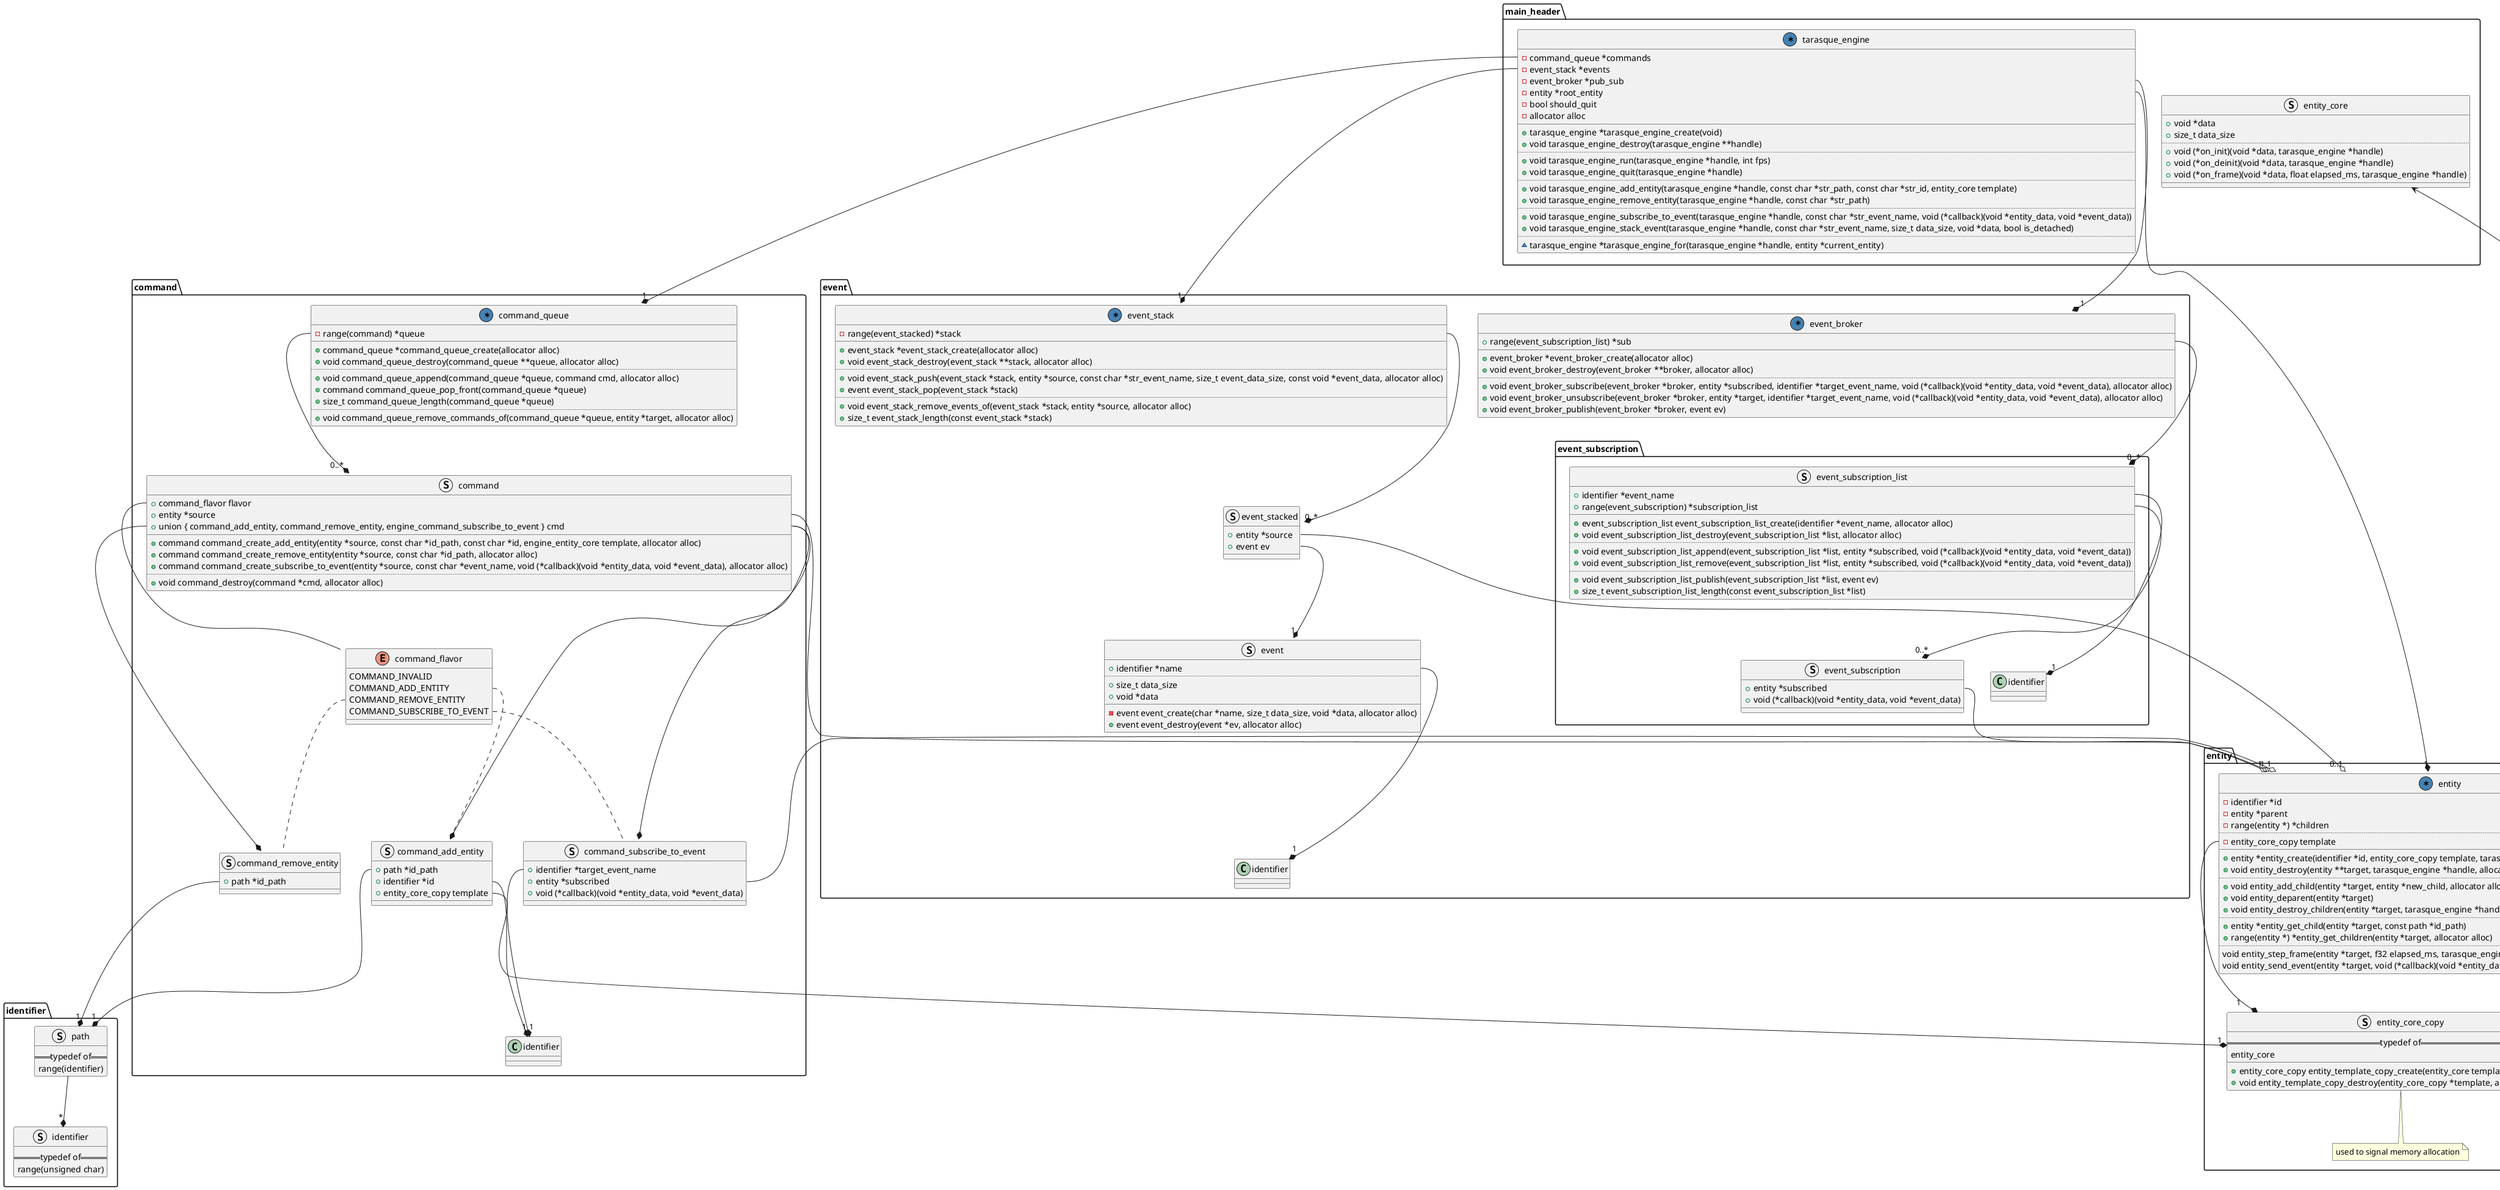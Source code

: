 @startuml full design

' ------------------------------------------------------------------------------
' ------------------------------------------------------------------------------

package main_header {
    struct engine_entity_core as "entity_core" {
        + void *data
        + size_t data_size
        ..
        + {field} void (*on_init)(void *data, tarasque_engine *handle)
        + {field} void (*on_deinit)(void *data, tarasque_engine *handle)
        + {field} void (*on_frame)(void *data, float elapsed_ms, tarasque_engine *handle)
        __
    }
}

' ------------------------------------------------------------------------------
' ------------------------------------------------------------------------------

package identifier {

    struct identifier {
        == typedef of ==
        {field} range(unsigned char)
    }

    struct path {
        == typedef of ==
        {field} range(identifier)
    }
    path --* "*" identifier

}

' ------------------------------------------------------------------------------
' ------------------------------------------------------------------------------

package entity {
    struct engine_entity_core_copy as "entity_core_copy"  {
        == typedef of ==
        entity_core
        __
        + entity_core_copy entity_template_copy_create(entity_core template, allocator alloc)
        + void entity_template_copy_destroy(entity_core_copy *template, allocator alloc)
    }
    note bottom of engine_entity_core_copy : used to signal memory allocation
    engine_entity_core_copy <--> engine_entity_core

    ' ------------------------------------------------------------------------------

    struct engine_entity as "entity" << (*, SteelBlue) >> {
        - identifier *id
        - entity *parent
        - {field} range(entity *) *children
        ..
        - entity_core_copy template
        __
        + entity *entity_create(identifier *id, entity_core_copy template, tarasque_engine *handle, allocator alloc)
        + void entity_destroy(entity **target, tarasque_engine *handle, allocator alloc)
        ..
        + void entity_add_child(entity *target, entity *new_child, allocator alloc)
        + void entity_deparent(entity *target)
        + void entity_destroy_children(entity *target, tarasque_engine *handle, allocator alloc)
        ..
        + entity *entity_get_child(entity *target, const path *id_path)
        + range(entity *) *entity_get_children(entity *target, allocator alloc)
        ..
        void entity_step_frame(entity *target, f32 elapsed_ms, tarasque_engine *handle)
        void entity_send_event(entity *target, void (*callback)(void *entity_data, void *event_data), void *event_data)
    }
    engine_entity::template --* "1" engine_entity_core_copy
    engine_entity::id --* "1" identifier
}

' ------------------------------------------------------------------------------
' ------------------------------------------------------------------------------

package command {

    struct engine_command_add_entity as "command_add_entity" {
        + path *id_path
        + identifier *id
        + entity_core_copy template
    }
    engine_command_add_entity::template --* "1" engine_entity_core_copy
    engine_command_add_entity::id_path --* "1" path
    engine_command_add_entity::id --* "1" identifier

    ' ------------------------------------------------------------------------------

    struct engine_command_remove_entity as "command_remove_entity" {
        + path *id_path
    }
    engine_command_remove_entity::id_path --* "1" path

    ' ------------------------------------------------------------------------------

    struct engine_command_subscribe_to_event as "command_subscribe_to_event" {
        + identifier *target_event_name
        + entity *subscribed
        + {field} void (*callback)(void *entity_data, void *event_data)
    }
    engine_command_subscribe_to_event::target_event_name --* "1" identifier
    engine_command_subscribe_to_event::subscribed --o "1" engine_entity

    ' ------------------------------------------------------------------------------

    enum engine_command_flavor as "command_flavor" {
        COMMAND_INVALID
        COMMAND_ADD_ENTITY
        COMMAND_REMOVE_ENTITY
        COMMAND_SUBSCRIBE_TO_EVENT
    }
    engine_command_flavor::ADD_ENTITY .. engine_command_add_entity
    engine_command_flavor::REMOVE_ENTITY .. engine_command_remove_entity
    engine_command_flavor::SUBSCRIBE_TO_EVENT .. engine_command_subscribe_to_event

    ' ------------------------------------------------------------------------------

    struct engine_command as "command" {
        + command_flavor flavor
        + entity *source
        + union { command_add_entity, command_remove_entity, engine_command_subscribe_to_event } cmd
        __
        + command command_create_add_entity(entity *source, const char *id_path, const char *id, engine_entity_core template, allocator alloc)
        + command command_create_remove_entity(entity *source, const char *id_path, allocator alloc)
        + command command_create_subscribe_to_event(entity *source, const char *event_name, void (*callback)(void *entity_data, void *event_data), allocator alloc)
        ..
        + void command_destroy(command *cmd, allocator alloc)
    }
    engine_command::flavor -- engine_command_flavor
    engine_command::source --o "1" engine_entity
    engine_command::cmd --* engine_command_add_entity
    engine_command::cmd --* engine_command_remove_entity
    engine_command::cmd --* engine_command_subscribe_to_event

    ' ------------------------------------------------------------------------------

    struct engine_command_queue as "command_queue" << (*, SteelBlue) >> {
        - {field} range(command) *queue
        __
        + command_queue *command_queue_create(allocator alloc)
        + void command_queue_destroy(command_queue **queue, allocator alloc)
        ..
        + void command_queue_append(command_queue *queue, command cmd, allocator alloc)
        + command command_queue_pop_front(command_queue *queue)
        + size_t command_queue_length(command_queue *queue)
        ..
        + void command_queue_remove_commands_of(command_queue *queue, entity *target, allocator alloc)
    }
    engine_command_queue::queue --* "0..*" engine_command
}

' ------------------------------------------------------------------------------
' ------------------------------------------------------------------------------

package event {
    package event_subscription {

        struct engine_event_subscription as "event_subscription" {
            + entity *subscribed
            + {field} void (*callback)(void *entity_data, void *event_data)
        }
        engine_event_subscription::subscribed --o "1" engine_entity

        ' ------------------------------------------------------------------------------

        struct engine_event_subscription_list as "event_subscription_list" {
            + identifier *event_name
            + {field} range(event_subscription) *subscription_list
            __
            + event_subscription_list event_subscription_list_create(identifier *event_name, allocator alloc)
            + void event_subscription_list_destroy(event_subscription_list *list, allocator alloc)
            ..
            + void event_subscription_list_append(event_subscription_list *list, entity *subscribed, void (*callback)(void *entity_data, void *event_data))
            + void event_subscription_list_remove(event_subscription_list *list, entity *subscribed, void (*callback)(void *entity_data, void *event_data))
            ..
            + void event_subscription_list_publish(event_subscription_list *list, event ev)
            + size_t event_subscription_list_length(const event_subscription_list *list)
        }
        engine_event_subscription_list::event_name --* "1" identifier
        engine_event_subscription_list::subscription_list --* "0..*" engine_event_subscription
    }

    ' ------------------------------------------------------------------------------

    struct engine_event_broker as "event_broker" << (*, SteelBlue) >> {
        + {field} range(event_subscription_list) *sub
        __
        + event_broker *event_broker_create(allocator alloc)
        + void event_broker_destroy(event_broker **broker, allocator alloc)
        ..
        + void event_broker_subscribe(event_broker *broker, entity *subscribed, identifier *target_event_name, void (*callback)(void *entity_data, void *event_data), allocator alloc)
        + void event_broker_unsubscribe(event_broker *broker, entity *target, identifier *target_event_name, void (*callback)(void *entity_data, void *event_data), allocator alloc)
        + void event_broker_publish(event_broker *broker, event ev)
    }
    engine_event_broker::sub --* "0..*" engine_event_subscription_list
    ' ------------------------------------------------------------------------------

    struct engine_event as "event" {
        + identifier *name
        ..
        + size_t data_size
        + void *data
        __
        - event event_create(char *name, size_t data_size, void *data, allocator alloc)
        + event event_destroy(event *ev, allocator alloc)
    }
    engine_event::name --* "1" identifier

    ' ------------------------------------------------------------------------------

    struct engine_event_stacked as "event_stacked" {
        + entity *source
        + event ev
        __
    }
    engine_event_stacked::source --o "0..1" engine_entity
    engine_event_stacked::ev --* "1" engine_event

    ' ------------------------------------------------------------------------------

    struct engine_event_stack as "event_stack" << (*, SteelBlue) >> {
        - {field} range(event_stacked) *stack
        __
        + event_stack *event_stack_create(allocator alloc)
        + void event_stack_destroy(event_stack **stack, allocator alloc)
        ..
        + void event_stack_push(event_stack *stack, entity *source, const char *str_event_name, size_t event_data_size, const void *event_data, allocator alloc)
        + event event_stack_pop(event_stack *stack)
        ..
        + void event_stack_remove_events_of(event_stack *stack, entity *source, allocator alloc)
        + size_t event_stack_length(const event_stack *stack)
    }
    engine_event_stack::stack --* "0..*" engine_event_stacked
}

' ------------------------------------------------------------------------------
' ------------------------------------------------------------------------------

package main_header {
    struct tarasque_engine << (*, SteelBlue) >> {
        - command_queue *commands
        - event_stack *events
        - event_broker *pub_sub
        - entity *root_entity
        - bool should_quit
        - allocator alloc
        __
        + tarasque_engine *tarasque_engine_create(void)
        + void tarasque_engine_destroy(tarasque_engine **handle)
        ..
        + void tarasque_engine_run(tarasque_engine *handle, int fps)
        + void tarasque_engine_quit(tarasque_engine *handle)
        ..
        + void tarasque_engine_add_entity(tarasque_engine *handle, const char *str_path, const char *str_id, entity_core template)
        + void tarasque_engine_remove_entity(tarasque_engine *handle, const char *str_path)
        ..
        + void tarasque_engine_subscribe_to_event(tarasque_engine *handle, const char *str_event_name, void (*callback)(void *entity_data, void *event_data))
        + void tarasque_engine_stack_event(tarasque_engine *handle, const char *str_event_name, size_t data_size, void *data, bool is_detached)
        ..
        ~ tarasque_engine *tarasque_engine_for(tarasque_engine *handle, entity *current_entity)
    }
    tarasque_engine::root_entity --* "1" engine_entity
    tarasque_engine::commands --* "1" engine_command_queue
    tarasque_engine::pub_sub --* "1" engine_event_broker
    tarasque_engine::events --* "1" engine_event_stack
}

@enduml
